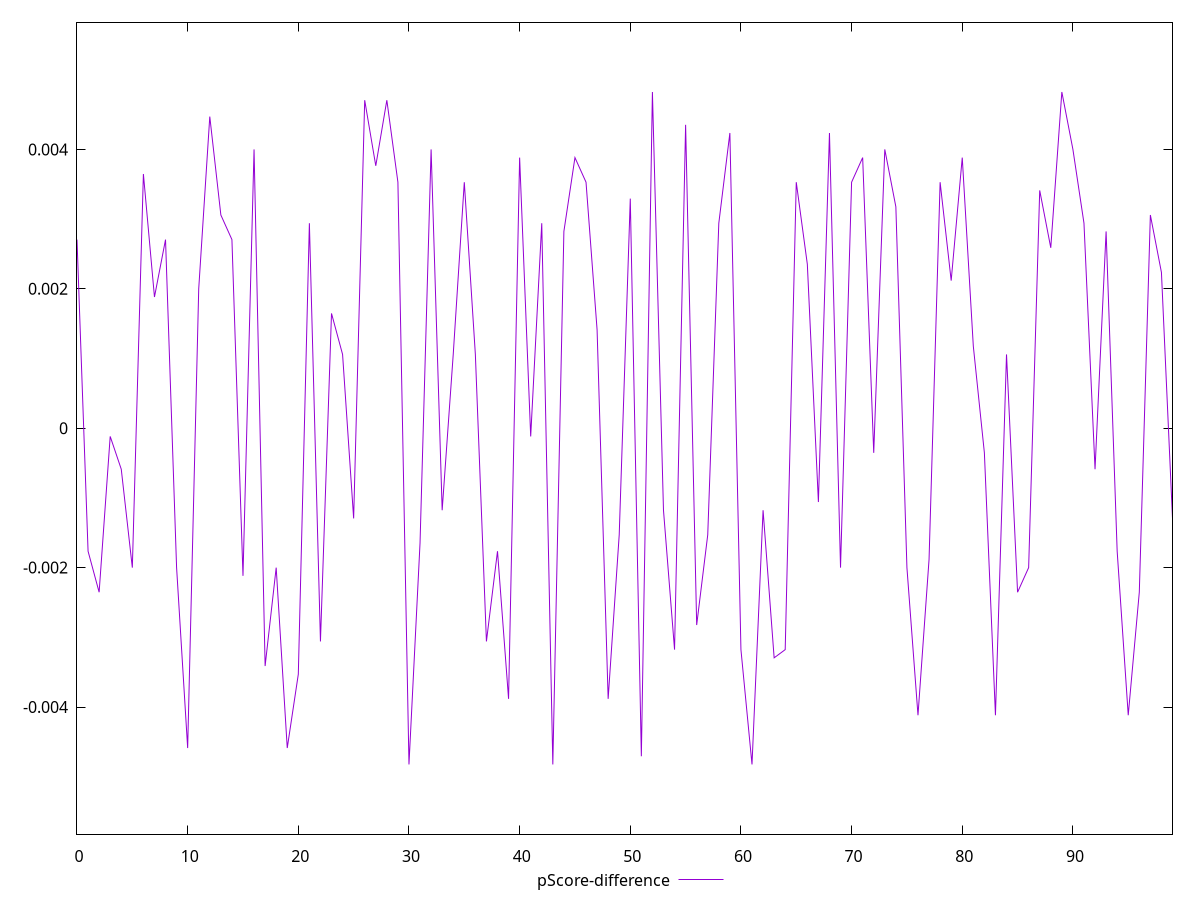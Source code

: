 reset

$pScoreDifference <<EOF
0 0.002705882352941169
1 -0.001764705882352946
2 -0.002352941176470613
3 -0.00011764705882350013
4 -0.0005882352941176672
5 -0.0020000000000000018
6 0.003647058823529392
7 0.0018823529411764461
8 0.002705882352941169
9 -0.0020000000000000018
10 -0.004588235294117671
11 0.0020000000000000018
12 0.004470588235294115
13 0.0030588235294117805
14 0.002705882352941169
15 -0.0021176470588235574
16 0.0040000000000000036
17 -0.0034117647058823364
18 -0.0020000000000000018
19 -0.004588235294117671
20 -0.003529411764705892
21 0.002941176470588225
22 -0.0030588235294117805
23 0.0016470588235293904
24 0.0010588235294117232
25 -0.0012941176470588345
26 0.004705882352941171
27 0.003764705882352948
28 0.004705882352941171
29 0.0035294117647058365
30 -0.0048235294117647265
31 -0.0016470588235293904
32 0.0040000000000000036
33 -0.0011764705882352788
34 0.0010588235294117787
35 0.0035294117647058365
36 0.0010588235294117232
37 -0.0030588235294117805
38 -0.001764705882352946
39 -0.003882352941176448
40 0.003882352941176448
41 -0.00011764705882355564
42 0.002941176470588225
43 -0.0048235294117647265
44 0.002823529411764669
45 0.003882352941176448
46 0.0035294117647058365
47 0.0014117647058823346
48 -0.0038823529411765034
49 -0.0015294117647058902
50 0.0032941176470587807
51 -0.004705882352941171
52 0.004823529411764671
53 -0.0011764705882352788
54 -0.003176470588235336
55 0.0043529411764705594
56 -0.002823529411764669
57 -0.0015294117647058902
58 0.002941176470588225
59 0.004235294117647059
60 -0.0031764705882352806
61 -0.0048235294117647265
62 -0.0011764705882352788
63 -0.0032941176470587807
64 -0.0031764705882352806
65 0.0035294117647058365
66 0.0023529411764705577
67 -0.0010588235294117787
68 0.004235294117647059
69 -0.0020000000000000018
70 0.0035294117647058365
71 0.003882352941176448
72 -0.0003529411764705559
73 0.0040000000000000036
74 0.0031764705882352806
75 -0.0020000000000000018
76 -0.004117647058823559
77 -0.0018823529411764461
78 0.0035294117647058365
79 0.002117647058823502
80 0.003882352941176448
81 0.0011764705882352788
82 -0.0003529411764705559
83 -0.004117647058823504
84 0.0010588235294117232
85 -0.0023529411764705577
86 -0.0020000000000000018
87 0.0034117647058823364
88 0.0025882352941176134
89 0.004823529411764671
90 0.0040000000000000036
91 0.002941176470588225
92 -0.0005882352941176672
93 0.002823529411764669
94 -0.001764705882352946
95 -0.004117647058823559
96 -0.0023529411764705577
97 0.003058823529411725
98 0.0022352941176470575
99 -0.0012941176470588345
EOF

set key outside below
set xrange [0:99]
set yrange [-0.0058235294117647265:0.005823529411764671]
set trange [-0.0058235294117647265:0.005823529411764671]
set terminal svg size 640, 500 enhanced background rgb 'white'
set output "report/report_00029_2021-02-24T13-36-40.390Z/uses-rel-preload/samples/music/pScore-difference/values.svg"

plot $pScoreDifference title "pScore-difference" with line

reset
